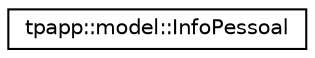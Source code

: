 digraph "Graphical Class Hierarchy"
{
 // LATEX_PDF_SIZE
  edge [fontname="Helvetica",fontsize="10",labelfontname="Helvetica",labelfontsize="10"];
  node [fontname="Helvetica",fontsize="10",shape=record];
  rankdir="LR";
  Node0 [label="tpapp::model::InfoPessoal",height=0.2,width=0.4,color="black", fillcolor="white", style="filled",URL="$structtpapp_1_1model_1_1InfoPessoal.html",tooltip=" "];
}
